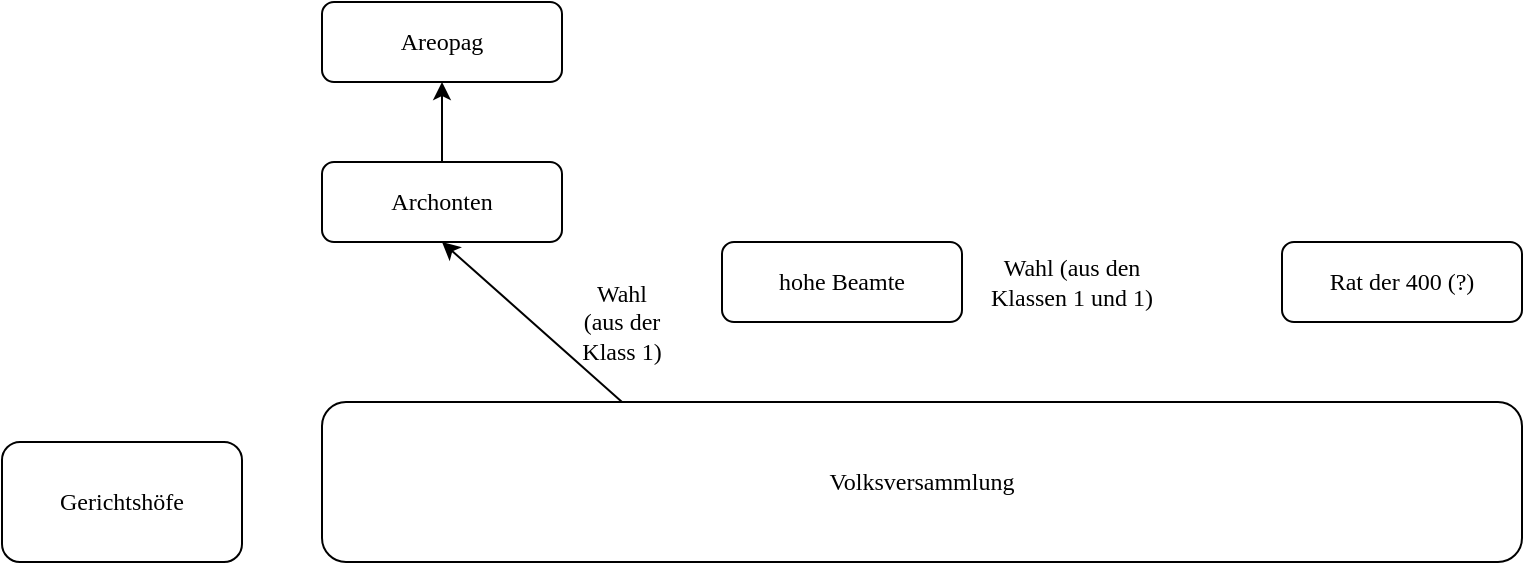 <mxfile version="12.5.5" type="github">
  <diagram id="fYNWbl5dEz6fdRQuFGcw" name="Page-1">
    <mxGraphModel dx="5240" dy="2893" grid="1" gridSize="10" guides="1" tooltips="1" connect="1" arrows="1" fold="1" page="1" pageScale="1" pageWidth="827" pageHeight="1169" math="0" shadow="0" extFonts="cardo^https://fonts.googleapis.com/css?family=cardo">
      <root>
        <mxCell id="0"/>
        <mxCell id="1" parent="0"/>
        <mxCell id="aebSaCIA7CeMU3WzUP2l-10" value="Volksversammlung" style="rounded=1;whiteSpace=wrap;html=1;fontFamily=cardo;" vertex="1" parent="1">
          <mxGeometry x="200" y="240" width="600" height="80" as="geometry"/>
        </mxCell>
        <mxCell id="aebSaCIA7CeMU3WzUP2l-11" value="Gerichtshöfe" style="rounded=1;whiteSpace=wrap;html=1;fontFamily=cardo;" vertex="1" parent="1">
          <mxGeometry x="40" y="260" width="120" height="60" as="geometry"/>
        </mxCell>
        <mxCell id="aebSaCIA7CeMU3WzUP2l-12" value="Archonten" style="rounded=1;whiteSpace=wrap;html=1;fontFamily=cardo;" vertex="1" parent="1">
          <mxGeometry x="200" y="120" width="120" height="40" as="geometry"/>
        </mxCell>
        <mxCell id="aebSaCIA7CeMU3WzUP2l-13" value="Areopag" style="rounded=1;whiteSpace=wrap;html=1;fontFamily=cardo;" vertex="1" parent="1">
          <mxGeometry x="200" y="40" width="120" height="40" as="geometry"/>
        </mxCell>
        <mxCell id="aebSaCIA7CeMU3WzUP2l-14" value="" style="endArrow=classic;html=1;fontFamily=cardo;entryX=0.5;entryY=1;entryDx=0;entryDy=0;exitX=0.5;exitY=0;exitDx=0;exitDy=0;" edge="1" parent="1" source="aebSaCIA7CeMU3WzUP2l-12" target="aebSaCIA7CeMU3WzUP2l-13">
          <mxGeometry width="50" height="50" relative="1" as="geometry">
            <mxPoint x="200" y="170" as="sourcePoint"/>
            <mxPoint x="250" y="120" as="targetPoint"/>
          </mxGeometry>
        </mxCell>
        <mxCell id="aebSaCIA7CeMU3WzUP2l-18" value="" style="endArrow=classic;html=1;fontFamily=cardo;entryX=0.5;entryY=1;entryDx=0;entryDy=0;exitX=0.25;exitY=0;exitDx=0;exitDy=0;" edge="1" parent="1" source="aebSaCIA7CeMU3WzUP2l-10" target="aebSaCIA7CeMU3WzUP2l-12">
          <mxGeometry width="50" height="50" relative="1" as="geometry">
            <mxPoint x="260" y="230" as="sourcePoint"/>
            <mxPoint x="240" y="200" as="targetPoint"/>
          </mxGeometry>
        </mxCell>
        <mxCell id="aebSaCIA7CeMU3WzUP2l-20" value="&lt;div&gt;Wahl&lt;/div&gt;&lt;div&gt;(aus der Klass 1)&lt;br&gt;&lt;/div&gt;" style="text;html=1;strokeColor=none;fillColor=none;align=center;verticalAlign=middle;whiteSpace=wrap;rounded=0;fontFamily=cardo;" vertex="1" parent="1">
          <mxGeometry x="320" y="190" width="60" height="20" as="geometry"/>
        </mxCell>
        <mxCell id="aebSaCIA7CeMU3WzUP2l-23" value="hohe Beamte" style="rounded=1;whiteSpace=wrap;html=1;fontFamily=cardo;" vertex="1" parent="1">
          <mxGeometry x="400" y="160" width="120" height="40" as="geometry"/>
        </mxCell>
        <mxCell id="aebSaCIA7CeMU3WzUP2l-24" value="&lt;div&gt;Wahl (aus den &lt;br&gt;&lt;/div&gt;&lt;div&gt;Klassen 1 und 1)&lt;br&gt;&lt;/div&gt;" style="text;html=1;strokeColor=none;fillColor=none;align=center;verticalAlign=middle;whiteSpace=wrap;rounded=0;fontFamily=cardo;" vertex="1" parent="1">
          <mxGeometry x="530" y="170" width="90" height="20" as="geometry"/>
        </mxCell>
        <mxCell id="aebSaCIA7CeMU3WzUP2l-25" value="Rat der 400 (?)" style="rounded=1;whiteSpace=wrap;html=1;fontFamily=cardo;" vertex="1" parent="1">
          <mxGeometry x="680" y="160" width="120" height="40" as="geometry"/>
        </mxCell>
      </root>
    </mxGraphModel>
  </diagram>
</mxfile>
